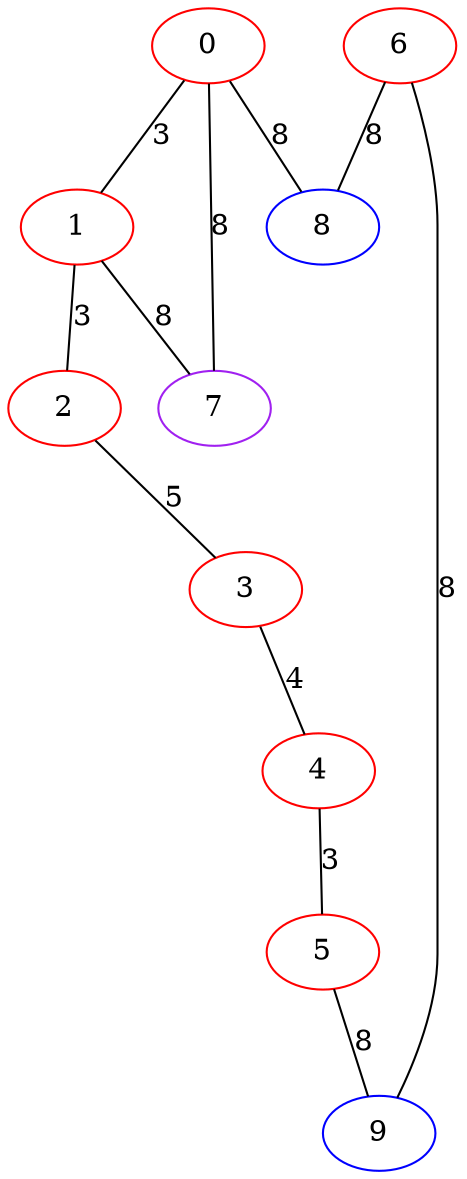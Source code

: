 graph "" {
0 [color=red, weight=1];
1 [color=red, weight=1];
2 [color=red, weight=1];
3 [color=red, weight=1];
4 [color=red, weight=1];
5 [color=red, weight=1];
6 [color=red, weight=1];
7 [color=purple, weight=4];
8 [color=blue, weight=3];
9 [color=blue, weight=3];
0 -- 8  [key=0, label=8];
0 -- 1  [key=0, label=3];
0 -- 7  [key=0, label=8];
1 -- 2  [key=0, label=3];
1 -- 7  [key=0, label=8];
2 -- 3  [key=0, label=5];
3 -- 4  [key=0, label=4];
4 -- 5  [key=0, label=3];
5 -- 9  [key=0, label=8];
6 -- 8  [key=0, label=8];
6 -- 9  [key=0, label=8];
}
